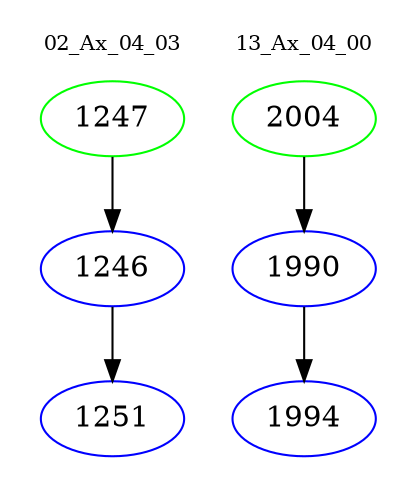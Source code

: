 digraph{
subgraph cluster_0 {
color = white
label = "02_Ax_04_03";
fontsize=10;
T0_1247 [label="1247", color="green"]
T0_1247 -> T0_1246 [color="black"]
T0_1246 [label="1246", color="blue"]
T0_1246 -> T0_1251 [color="black"]
T0_1251 [label="1251", color="blue"]
}
subgraph cluster_1 {
color = white
label = "13_Ax_04_00";
fontsize=10;
T1_2004 [label="2004", color="green"]
T1_2004 -> T1_1990 [color="black"]
T1_1990 [label="1990", color="blue"]
T1_1990 -> T1_1994 [color="black"]
T1_1994 [label="1994", color="blue"]
}
}
